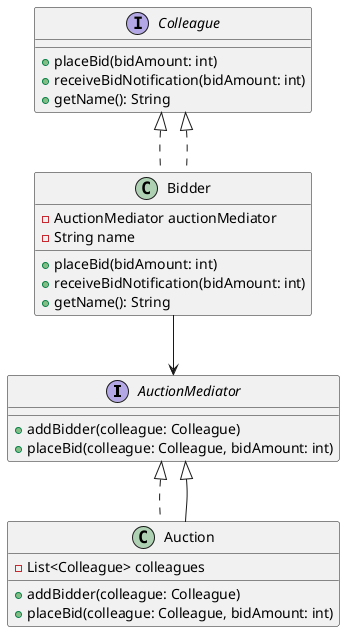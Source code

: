 @startuml
interface AuctionMediator {
    + addBidder(colleague: Colleague)
    + placeBid(colleague: Colleague, bidAmount: int)
}

interface Colleague {
    + placeBid(bidAmount: int)
    + receiveBidNotification(bidAmount: int)
    + getName(): String
}

class Auction implements AuctionMediator {
    + addBidder(colleague: Colleague)
    + placeBid(colleague: Colleague, bidAmount: int)
    - List<Colleague> colleagues
}

class Bidder implements Colleague {
    + placeBid(bidAmount: int)
    + receiveBidNotification(bidAmount: int)
    + getName(): String
    - AuctionMediator auctionMediator
    - String name
}

Bidder --> AuctionMediator
Auction --|> AuctionMediator
Colleague <|.. Bidder

@enduml